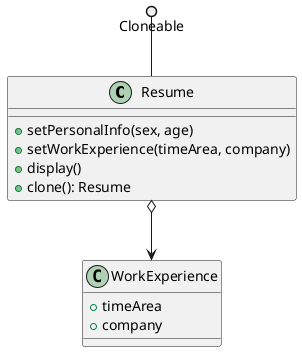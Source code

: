 @startuml 1

class Resume {
    + setPersonalInfo(sex, age)
    + setWorkExperience(timeArea, company)
    + display()
    + clone(): Resume
}

Cloneable ()== Resume

class WorkExperience{
    + timeArea
    + company
}

Resume o--> WorkExperience


@enduml